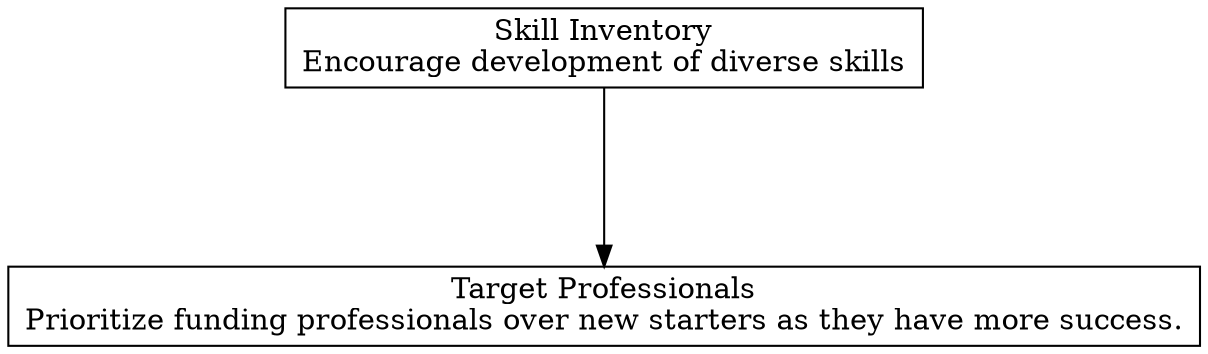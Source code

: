digraph "" {
	graph [nodesep=0.6,
		rankdir=TB,
		ranksep=1.2
	];
	node [label="\N",
		shape=box
	];
	"Target Professionals"	[label="Target Professionals\nPrioritize funding professionals over new starters as they have more success.\n"];
	"Skill Inventory"	[label="Skill Inventory\nEncourage development of diverse skills"];
	"Skill Inventory" -> "Target Professionals";
}
